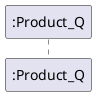 @startuml
'https://plantuml.com/sequence-diagram

autoactivate on
autonumber

participant ":Product_Q" as pro

@enduml